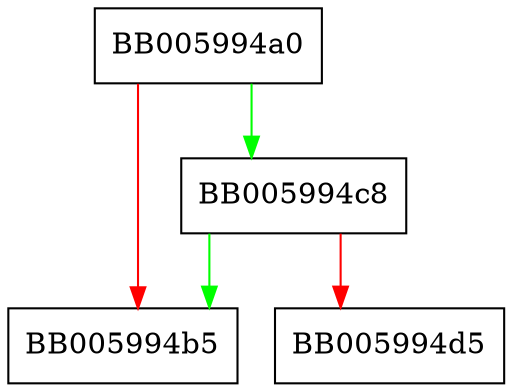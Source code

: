 digraph ossl_ec_GFp_simple_invert {
  node [shape="box"];
  graph [splines=ortho];
  BB005994a0 -> BB005994c8 [color="green"];
  BB005994a0 -> BB005994b5 [color="red"];
  BB005994c8 -> BB005994b5 [color="green"];
  BB005994c8 -> BB005994d5 [color="red"];
}